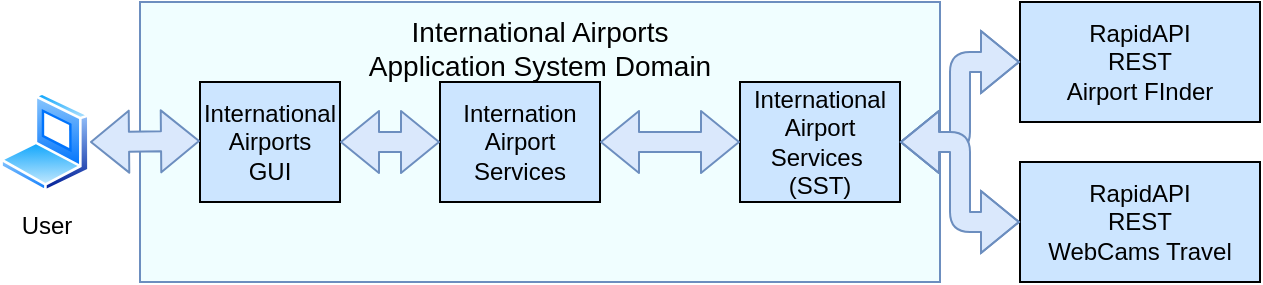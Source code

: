 <mxfile version="15.2.7" type="device"><diagram id="vHVzwlLfH1Rxs3QFvGl6" name="Page-1"><mxGraphModel dx="1106" dy="822" grid="1" gridSize="10" guides="1" tooltips="1" connect="1" arrows="1" fold="1" page="1" pageScale="1" pageWidth="827" pageHeight="1169" math="0" shadow="0"><root><mxCell id="0"/><mxCell id="1" parent="0"/><mxCell id="MIqDS_QvDtBAXMRthUQT-19" value="International Airports&lt;br style=&quot;font-size: 14px&quot;&gt;Application System Domain" style="rounded=0;whiteSpace=wrap;html=1;verticalAlign=top;fontSize=14;fontStyle=0;fillColor=#F0FEFF;strokeColor=#6c8ebf;" parent="1" vertex="1"><mxGeometry x="170" y="40" width="400" height="140" as="geometry"/></mxCell><mxCell id="MIqDS_QvDtBAXMRthUQT-4" value="International Airport Services&amp;nbsp;&lt;br&gt;(SST)" style="rounded=0;whiteSpace=wrap;html=1;fillColor=#CCE5FF;" parent="1" vertex="1"><mxGeometry x="470" y="80" width="80" height="60" as="geometry"/></mxCell><mxCell id="MIqDS_QvDtBAXMRthUQT-5" value="Internation Airport Services" style="rounded=0;whiteSpace=wrap;html=1;fillColor=#CCE5FF;" parent="1" vertex="1"><mxGeometry x="320" y="80" width="80" height="60" as="geometry"/></mxCell><mxCell id="MIqDS_QvDtBAXMRthUQT-6" value="" style="shape=flexArrow;endArrow=classic;startArrow=classic;html=1;entryX=0;entryY=0.5;entryDx=0;entryDy=0;exitX=1;exitY=0.5;exitDx=0;exitDy=0;labelBackgroundColor=#CCFFFF;labelBorderColor=#000000;fillColor=#dae8fc;strokeColor=#6c8ebf;" parent="1" source="MIqDS_QvDtBAXMRthUQT-5" target="MIqDS_QvDtBAXMRthUQT-4" edge="1"><mxGeometry width="50" height="50" relative="1" as="geometry"><mxPoint x="450" y="240" as="sourcePoint"/><mxPoint x="500" y="190" as="targetPoint"/></mxGeometry></mxCell><mxCell id="MIqDS_QvDtBAXMRthUQT-7" value="International&lt;br&gt;Airports&lt;br&gt;GUI" style="rounded=0;whiteSpace=wrap;html=1;fillColor=#CCE5FF;" parent="1" vertex="1"><mxGeometry x="200" y="80" width="70" height="60" as="geometry"/></mxCell><mxCell id="MIqDS_QvDtBAXMRthUQT-8" value="" style="shape=flexArrow;endArrow=classic;startArrow=classic;html=1;exitX=1;exitY=0.5;exitDx=0;exitDy=0;labelBackgroundColor=#CCFFFF;labelBorderColor=#000000;fillColor=#dae8fc;strokeColor=#6c8ebf;" parent="1" source="MIqDS_QvDtBAXMRthUQT-7" edge="1"><mxGeometry width="50" height="50" relative="1" as="geometry"><mxPoint x="500" y="120" as="sourcePoint"/><mxPoint x="320" y="110" as="targetPoint"/></mxGeometry></mxCell><mxCell id="MIqDS_QvDtBAXMRthUQT-11" value="User" style="aspect=fixed;perimeter=ellipsePerimeter;html=1;align=center;shadow=0;dashed=0;spacingTop=3;image;image=img/lib/active_directory/laptop_client.svg;" parent="1" vertex="1"><mxGeometry x="100" y="85" width="45" height="50" as="geometry"/></mxCell><mxCell id="MIqDS_QvDtBAXMRthUQT-12" value="RapidAPI&lt;br&gt;REST&lt;br&gt;Airport FInder" style="rounded=0;whiteSpace=wrap;html=1;fillColor=#CCE5FF;" parent="1" vertex="1"><mxGeometry x="610" y="40" width="120" height="60" as="geometry"/></mxCell><mxCell id="MIqDS_QvDtBAXMRthUQT-13" value="RapidAPI&lt;br&gt;REST&lt;br&gt;WebCams Travel" style="rounded=0;whiteSpace=wrap;html=1;fillColor=#CCE5FF;" parent="1" vertex="1"><mxGeometry x="610" y="120" width="120" height="60" as="geometry"/></mxCell><mxCell id="MIqDS_QvDtBAXMRthUQT-16" value="" style="shape=flexArrow;endArrow=classic;startArrow=classic;html=1;exitX=1;exitY=0.5;exitDx=0;exitDy=0;entryX=0;entryY=0.5;entryDx=0;entryDy=0;labelBackgroundColor=#CCFFFF;labelBorderColor=#000000;fillColor=#dae8fc;strokeColor=#6c8ebf;" parent="1" source="MIqDS_QvDtBAXMRthUQT-4" target="MIqDS_QvDtBAXMRthUQT-12" edge="1"><mxGeometry width="50" height="50" relative="1" as="geometry"><mxPoint x="600" y="240" as="sourcePoint"/><mxPoint x="650" y="190" as="targetPoint"/><Array as="points"><mxPoint x="580" y="110"/><mxPoint x="580" y="70"/></Array></mxGeometry></mxCell><mxCell id="MIqDS_QvDtBAXMRthUQT-17" value="" style="shape=flexArrow;endArrow=classic;startArrow=classic;html=1;entryX=0;entryY=0.5;entryDx=0;entryDy=0;labelBackgroundColor=#CCFFFF;labelBorderColor=#000000;fillColor=#dae8fc;strokeColor=#6c8ebf;" parent="1" target="MIqDS_QvDtBAXMRthUQT-13" edge="1"><mxGeometry width="50" height="50" relative="1" as="geometry"><mxPoint x="550" y="110" as="sourcePoint"/><mxPoint x="620" y="80" as="targetPoint"/><Array as="points"><mxPoint x="580" y="110"/><mxPoint x="580" y="150"/></Array></mxGeometry></mxCell><mxCell id="MIqDS_QvDtBAXMRthUQT-18" value="" style="shape=flexArrow;endArrow=classic;startArrow=classic;html=1;exitX=1;exitY=0.5;exitDx=0;exitDy=0;labelBackgroundColor=#CCFFFF;labelBorderColor=#000000;fillColor=#dae8fc;strokeColor=#6c8ebf;" parent="1" source="MIqDS_QvDtBAXMRthUQT-11" edge="1"><mxGeometry width="50" height="50" relative="1" as="geometry"><mxPoint x="150" y="109.5" as="sourcePoint"/><mxPoint x="200" y="109.5" as="targetPoint"/></mxGeometry></mxCell></root></mxGraphModel></diagram></mxfile>